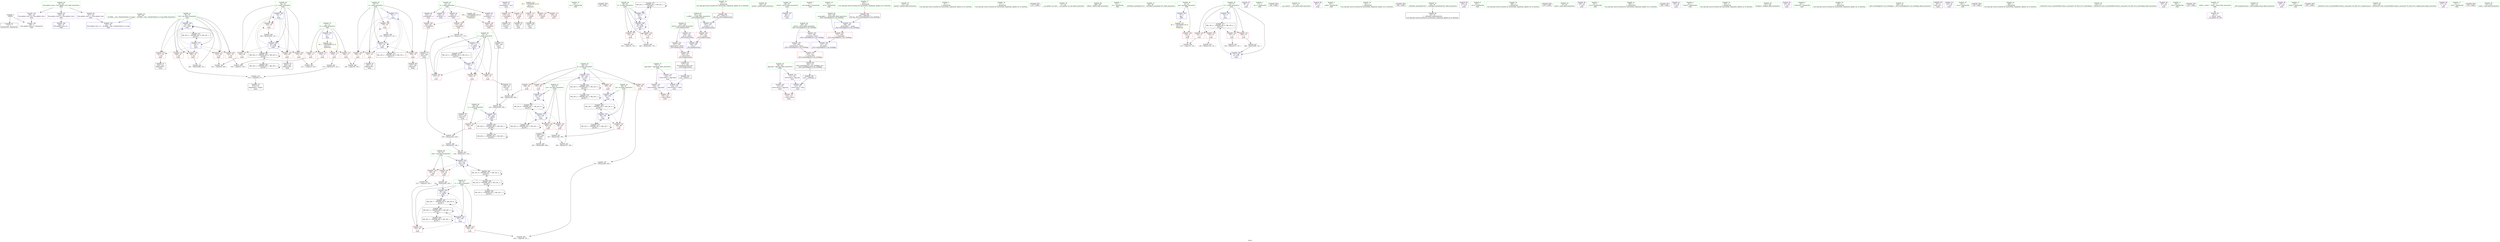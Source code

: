 digraph "SVFG" {
	label="SVFG";

	Node0x555cf75d6de0 [shape=record,color=grey,label="{NodeID: 0\nNullPtr}"];
	Node0x555cf75d6de0 -> Node0x555cf75fe5b0[style=solid];
	Node0x555cf75d6de0 -> Node0x555cf7604a60[style=solid];
	Node0x555cf7601660 [shape=record,color=grey,label="{NodeID: 263\n217 = cmp(215, 216, )\n}"];
	Node0x555cf76055f0 [shape=record,color=blue,label="{NodeID: 180\n88\<--210\nx\<--add34\nmain\n}"];
	Node0x555cf76055f0 -> Node0x555cf76036f0[style=dashed];
	Node0x555cf76055f0 -> Node0x555cf761ce20[style=dashed];
	Node0x555cf75fc780 [shape=record,color=purple,label="{NodeID: 97\n274\<--35\narrayidx63\<--.str.8\nmain\n}"];
	Node0x555cf75fc780 -> Node0x555cf7604250[style=solid];
	Node0x555cf75d7580 [shape=record,color=green,label="{NodeID: 14\n33\<--1\n.str.7\<--dummyObj\nGlob }"];
	Node0x555cf7633c30 [shape=record,color=black,label="{NodeID: 360\n48 = PHI()\n}"];
	Node0x555cf7617020 [shape=record,color=black,label="{NodeID: 277\nMR_22V_2 = PHI(MR_22V_3, MR_22V_1, )\npts\{85 \}\n}"];
	Node0x555cf7617020 -> Node0x555cf7605450[style=dashed];
	Node0x555cf7617020 -> Node0x555cf7617020[style=dashed];
	Node0x555cf76001b0 [shape=record,color=blue,label="{NodeID: 194\n324\<--325\n_M_n\<--\n_ZSt12setprecisioni\n}"];
	Node0x555cf76001b0 -> Node0x555cf7604590[style=dashed];
	Node0x555cf75fd370 [shape=record,color=red,label="{NodeID: 111\n182\<--11\n\<--n\nmain\n}"];
	Node0x555cf75fd370 -> Node0x555cf7601de0[style=solid];
	Node0x555cf75fb520 [shape=record,color=green,label="{NodeID: 28\n13\<--14\na\<--a_field_insensitive\nGlob }"];
	Node0x555cf75fb520 -> Node0x555cf75ff580[style=solid];
	Node0x555cf75fb520 -> Node0x555cf75ff650[style=solid];
	Node0x555cf75fb520 -> Node0x555cf75ff720[style=solid];
	Node0x555cf75fb520 -> Node0x555cf75ff7f0[style=solid];
	Node0x555cf7602850 [shape=record,color=red,label="{NodeID: 125\n158\<--76\n\<--i\nmain\n}"];
	Node0x555cf7602850 -> Node0x555cf7601ae0[style=solid];
	Node0x555cf75fc1d0 [shape=record,color=green,label="{NodeID: 42\n80\<--81\nmi\<--mi_field_insensitive\nmain\n}"];
	Node0x555cf75fc1d0 -> Node0x555cf7602fa0[style=solid];
	Node0x555cf75fc1d0 -> Node0x555cf76052b0[style=solid];
	Node0x555cf75fc1d0 -> Node0x555cf7605ad0[style=solid];
	Node0x555cf76033b0 [shape=record,color=red,label="{NodeID: 139\n206\<--86\n\<--q\nmain\n}"];
	Node0x555cf76033b0 -> Node0x555cf760a3e0[style=solid];
	Node0x555cf75fde70 [shape=record,color=green,label="{NodeID: 56\n144\<--145\nprintf\<--printf_field_insensitive\n}"];
	Node0x555cf7603f10 [shape=record,color=red,label="{NodeID: 153\n125\<--124\n\<--coerce.dive8\nmain\n}"];
	Node0x555cf75feaf0 [shape=record,color=black,label="{NodeID: 70\n168\<--167\nidxprom19\<--\nmain\n}"];
	Node0x555cf760a560 [shape=record,color=grey,label="{NodeID: 250\n234 = Binary(231, 233, )\n}"];
	Node0x555cf760a560 -> Node0x555cf7605860[style=solid];
	Node0x555cf7604b60 [shape=record,color=blue,label="{NodeID: 167\n66\<--9\nretval\<--\nmain\n}"];
	Node0x555cf75ff650 [shape=record,color=purple,label="{NodeID: 84\n169\<--13\narrayidx20\<--a\nmain\n}"];
	Node0x555cf75ff650 -> Node0x555cf7603fe0[style=solid];
	Node0x555cf75f5ed0 [shape=record,color=green,label="{NodeID: 1\n7\<--1\n__dso_handle\<--dummyObj\nGlob }"];
	Node0x555cf76017e0 [shape=record,color=grey,label="{NodeID: 264\n237 = cmp(236, 186, )\n}"];
	Node0x555cf76056c0 [shape=record,color=blue,label="{NodeID: 181\n90\<--186\ny\<--\nmain\n}"];
	Node0x555cf76056c0 -> Node0x555cf76037c0[style=dashed];
	Node0x555cf76056c0 -> Node0x555cf7603890[style=dashed];
	Node0x555cf76056c0 -> Node0x555cf7605930[style=dashed];
	Node0x555cf76056c0 -> Node0x555cf761d320[style=dashed];
	Node0x555cf76056c0 -> Node0x555cf761e220[style=dashed];
	Node0x555cf75fc850 [shape=record,color=purple,label="{NodeID: 98\n346\<--36\nllvm.global_ctors_0\<--llvm.global_ctors\nGlob }"];
	Node0x555cf75fc850 -> Node0x555cf7604860[style=solid];
	Node0x555cf75fa930 [shape=record,color=green,label="{NodeID: 15\n35\<--1\n.str.8\<--dummyObj\nGlob }"];
	Node0x555cf7633d30 [shape=record,color=black,label="{NodeID: 361\n107 = PHI(304, )\n}"];
	Node0x555cf7633d30 -> Node0x555cf7604c30[style=solid];
	Node0x555cf7617520 [shape=record,color=black,label="{NodeID: 278\nMR_24V_2 = PHI(MR_24V_3, MR_24V_1, )\npts\{87 \}\n}"];
	Node0x555cf7617520 -> Node0x555cf7617520[style=dashed];
	Node0x555cf7617520 -> Node0x555cf761c920[style=dashed];
	Node0x555cf75fd440 [shape=record,color=red,label="{NodeID: 112\n216\<--11\n\<--n\nmain\n}"];
	Node0x555cf75fd440 -> Node0x555cf7601660[style=solid];
	Node0x555cf75fb620 [shape=record,color=green,label="{NodeID: 29\n36\<--40\nllvm.global_ctors\<--llvm.global_ctors_field_insensitive\nGlob }"];
	Node0x555cf75fb620 -> Node0x555cf75fc850[style=solid];
	Node0x555cf75fb620 -> Node0x555cf75fc950[style=solid];
	Node0x555cf75fb620 -> Node0x555cf75fca50[style=solid];
	Node0x555cf7602920 [shape=record,color=red,label="{NodeID: 126\n162\<--76\n\<--i\nmain\n}"];
	Node0x555cf7602920 -> Node0x555cf75fea20[style=solid];
	Node0x555cf75fc2a0 [shape=record,color=green,label="{NodeID: 43\n82\<--83\nma\<--ma_field_insensitive\nmain\n}"];
	Node0x555cf75fc2a0 -> Node0x555cf7603070[style=solid];
	Node0x555cf75fc2a0 -> Node0x555cf7603140[style=solid];
	Node0x555cf75fc2a0 -> Node0x555cf7605380[style=solid];
	Node0x555cf75fc2a0 -> Node0x555cf7605ba0[style=solid];
	Node0x555cf7603480 [shape=record,color=red,label="{NodeID: 140\n250\<--86\n\<--q\nmain\n}"];
	Node0x555cf7603480 -> Node0x555cf760afe0[style=solid];
	Node0x555cf75fdf70 [shape=record,color=green,label="{NodeID: 57\n151\<--152\nfprintf\<--fprintf_field_insensitive\n}"];
	Node0x555cf7603fe0 [shape=record,color=red,label="{NodeID: 154\n170\<--169\n\<--arrayidx20\nmain\n}"];
	Node0x555cf7603fe0 -> Node0x555cf760ace0[style=solid];
	Node0x555cf75febc0 [shape=record,color=black,label="{NodeID: 71\n202\<--201\nidxprom30\<--\nmain\n}"];
	Node0x555cf760a6e0 [shape=record,color=grey,label="{NodeID: 251\n197 = Binary(195, 196, )\n}"];
	Node0x555cf760a6e0 -> Node0x555cf760a860[style=solid];
	Node0x555cf7604c30 [shape=record,color=blue,label="{NodeID: 168\n111\<--107\ncoerce.dive\<--call2\nmain\n}"];
	Node0x555cf7604c30 -> Node0x555cf7603e40[style=dashed];
	Node0x555cf75ff720 [shape=record,color=purple,label="{NodeID: 85\n203\<--13\narrayidx31\<--a\nmain\n}"];
	Node0x555cf75ff720 -> Node0x555cf76040b0[style=solid];
	Node0x555cf75d7820 [shape=record,color=green,label="{NodeID: 2\n9\<--1\n\<--dummyObj\nCan only get source location for instruction, argument, global var or function.}"];
	Node0x555cf7601960 [shape=record,color=grey,label="{NodeID: 265\n252 = cmp(249, 251, )\n}"];
	Node0x555cf7605790 [shape=record,color=blue,label="{NodeID: 182\n92\<--9\nj\<--\nmain\n}"];
	Node0x555cf7605790 -> Node0x555cf7603960[style=dashed];
	Node0x555cf7605790 -> Node0x555cf7603a30[style=dashed];
	Node0x555cf7605790 -> Node0x555cf7603b00[style=dashed];
	Node0x555cf7605790 -> Node0x555cf7603bd0[style=dashed];
	Node0x555cf7605790 -> Node0x555cf7605a00[style=dashed];
	Node0x555cf7605790 -> Node0x555cf761d820[style=dashed];
	Node0x555cf75fc950 [shape=record,color=purple,label="{NodeID: 99\n347\<--36\nllvm.global_ctors_1\<--llvm.global_ctors\nGlob }"];
	Node0x555cf75fc950 -> Node0x555cf7604960[style=solid];
	Node0x555cf75fa9c0 [shape=record,color=green,label="{NodeID: 16\n37\<--1\n\<--dummyObj\nCan only get source location for instruction, argument, global var or function.}"];
	Node0x555cf7633f20 [shape=record,color=black,label="{NodeID: 362\n115 = PHI()\n}"];
	Node0x555cf7617a20 [shape=record,color=black,label="{NodeID: 279\nMR_26V_2 = PHI(MR_26V_3, MR_26V_1, )\npts\{89 \}\n}"];
	Node0x555cf7617a20 -> Node0x555cf7617a20[style=dashed];
	Node0x555cf7617a20 -> Node0x555cf761ce20[style=dashed];
	Node0x555cf75fd510 [shape=record,color=red,label="{NodeID: 113\n270\<--11\n\<--n\nmain\n}"];
	Node0x555cf75fd510 -> Node0x555cf7601360[style=solid];
	Node0x555cf75fb720 [shape=record,color=green,label="{NodeID: 30\n41\<--42\n__cxx_global_var_init\<--__cxx_global_var_init_field_insensitive\n}"];
	Node0x555cf76029f0 [shape=record,color=red,label="{NodeID: 127\n167\<--76\n\<--i\nmain\n}"];
	Node0x555cf76029f0 -> Node0x555cf75feaf0[style=solid];
	Node0x555cf75fc370 [shape=record,color=green,label="{NodeID: 44\n84\<--85\ntt\<--tt_field_insensitive\nmain\n}"];
	Node0x555cf75fc370 -> Node0x555cf7603210[style=solid];
	Node0x555cf75fc370 -> Node0x555cf76032e0[style=solid];
	Node0x555cf75fc370 -> Node0x555cf7605450[style=solid];
	Node0x555cf75fc370 -> Node0x555cf7605c70[style=solid];
	Node0x555cf7603550 [shape=record,color=red,label="{NodeID: 141\n254\<--86\n\<--q\nmain\n}"];
	Node0x555cf7603550 -> Node0x555cf7605ad0[style=solid];
	Node0x555cf75fe070 [shape=record,color=green,label="{NodeID: 58\n286\<--287\nfflush\<--fflush_field_insensitive\n}"];
	Node0x555cf76040b0 [shape=record,color=red,label="{NodeID: 155\n204\<--203\n\<--arrayidx31\nmain\n}"];
	Node0x555cf76040b0 -> Node0x555cf75fec90[style=solid];
	Node0x555cf75fec90 [shape=record,color=black,label="{NodeID: 72\n205\<--204\nconv\<--\nmain\n}"];
	Node0x555cf75fec90 -> Node0x555cf760a260[style=solid];
	Node0x555cf760a860 [shape=record,color=grey,label="{NodeID: 252\n198 = Binary(197, 199, )\n}"];
	Node0x555cf760a860 -> Node0x555cf7605520[style=solid];
	Node0x555cf7604d00 [shape=record,color=blue,label="{NodeID: 169\n122\<--118\ncoerce.dive7\<--call6\nmain\n}"];
	Node0x555cf7604d00 -> Node0x555cf7603f10[style=dashed];
	Node0x555cf75ff7f0 [shape=record,color=purple,label="{NodeID: 86\n227\<--13\narrayidx40\<--a\nmain\n}"];
	Node0x555cf75ff7f0 -> Node0x555cf7604180[style=solid];
	Node0x555cf75d78b0 [shape=record,color=green,label="{NodeID: 3\n15\<--1\n.str\<--dummyObj\nGlob }"];
	Node0x555cf7601ae0 [shape=record,color=grey,label="{NodeID: 266\n160 = cmp(158, 159, )\n}"];
	Node0x555cf7605860 [shape=record,color=blue,label="{NodeID: 183\n94\<--234\ntmp\<--div\nmain\n}"];
	Node0x555cf7605860 -> Node0x555cf7603ca0[style=dashed];
	Node0x555cf7605860 -> Node0x555cf7603d70[style=dashed];
	Node0x555cf7605860 -> Node0x555cf761e720[style=dashed];
	Node0x555cf75fca50 [shape=record,color=purple,label="{NodeID: 100\n348\<--36\nllvm.global_ctors_2\<--llvm.global_ctors\nGlob }"];
	Node0x555cf75fca50 -> Node0x555cf7604a60[style=solid];
	Node0x555cf75faa50 [shape=record,color=green,label="{NodeID: 17\n108\<--1\n\<--dummyObj\nCan only get source location for instruction, argument, global var or function.|{<s0>5}}"];
	Node0x555cf75faa50:s0 -> Node0x555cf7634460[style=solid,color=red];
	Node0x555cf7633ff0 [shape=record,color=black,label="{NodeID: 363\n118 = PHI(317, )\n}"];
	Node0x555cf7633ff0 -> Node0x555cf7604d00[style=solid];
	Node0x555cf7617f20 [shape=record,color=black,label="{NodeID: 280\nMR_28V_2 = PHI(MR_28V_3, MR_28V_1, )\npts\{91 \}\n}"];
	Node0x555cf7617f20 -> Node0x555cf7617f20[style=dashed];
	Node0x555cf7617f20 -> Node0x555cf761d320[style=dashed];
	Node0x555cf75fd5e0 [shape=record,color=red,label="{NodeID: 114\n97\<--19\n\<--stdin\nmain\n}"];
	Node0x555cf75fd5e0 -> Node0x555cf75fe880[style=solid];
	Node0x555cf75fb820 [shape=record,color=green,label="{NodeID: 31\n45\<--46\n_ZNSt8ios_base4InitC1Ev\<--_ZNSt8ios_base4InitC1Ev_field_insensitive\n}"];
	Node0x555cf761c920 [shape=record,color=black,label="{NodeID: 294\nMR_24V_4 = PHI(MR_24V_5, MR_24V_3, )\npts\{87 \}\n}"];
	Node0x555cf761c920 -> Node0x555cf7605520[style=dashed];
	Node0x555cf761c920 -> Node0x555cf7617520[style=dashed];
	Node0x555cf761c920 -> Node0x555cf761c920[style=dashed];
	Node0x555cf7602ac0 [shape=record,color=red,label="{NodeID: 128\n175\<--76\n\<--i\nmain\n}"];
	Node0x555cf7602ac0 -> Node0x555cf7601060[style=solid];
	Node0x555cf75fc440 [shape=record,color=green,label="{NodeID: 45\n86\<--87\nq\<--q_field_insensitive\nmain\n}"];
	Node0x555cf75fc440 -> Node0x555cf76033b0[style=solid];
	Node0x555cf75fc440 -> Node0x555cf7603480[style=solid];
	Node0x555cf75fc440 -> Node0x555cf7603550[style=solid];
	Node0x555cf75fc440 -> Node0x555cf7603620[style=solid];
	Node0x555cf75fc440 -> Node0x555cf7605520[style=solid];
	Node0x555cf7603620 [shape=record,color=red,label="{NodeID: 142\n257\<--86\n\<--q\nmain\n}"];
	Node0x555cf7603620 -> Node0x555cf7605ba0[style=solid];
	Node0x555cf75fe170 [shape=record,color=green,label="{NodeID: 59\n306\<--307\nretval\<--retval_field_insensitive\n_ZSt11setiosflagsSt13_Ios_Fmtflags\n}"];
	Node0x555cf75fe170 -> Node0x555cf75fce90[style=solid];
	Node0x555cf75fe170 -> Node0x555cf75fcf60[style=solid];
	Node0x555cf7604180 [shape=record,color=red,label="{NodeID: 156\n228\<--227\n\<--arrayidx40\nmain\n}"];
	Node0x555cf7604180 -> Node0x555cf75fef00[style=solid];
	Node0x555cf75fed60 [shape=record,color=black,label="{NodeID: 73\n208\<--207\nconv32\<--\nmain\n}"];
	Node0x555cf75fed60 -> Node0x555cf760a3e0[style=solid];
	Node0x555cf760a9e0 [shape=record,color=grey,label="{NodeID: 253\n148 = Binary(147, 141, )\n}"];
	Node0x555cf7604dd0 [shape=record,color=blue,label="{NodeID: 170\n72\<--9\nii\<--\nmain\n}"];
	Node0x555cf7604dd0 -> Node0x555cf7615220[style=dashed];
	Node0x555cf75ff8c0 [shape=record,color=purple,label="{NodeID: 87\n98\<--15\n\<--.str\nmain\n}"];
	Node0x555cf75db280 [shape=record,color=green,label="{NodeID: 4\n17\<--1\n.str.1\<--dummyObj\nGlob }"];
	Node0x555cf7601c60 [shape=record,color=grey,label="{NodeID: 267\n192 = cmp(191, 193, )\n}"];
	Node0x555cf7605930 [shape=record,color=blue,label="{NodeID: 184\n90\<--241\ny\<--add46\nmain\n}"];
	Node0x555cf7605930 -> Node0x555cf761e220[style=dashed];
	Node0x555cf75fcb50 [shape=record,color=purple,label="{NodeID: 101\n111\<--68\ncoerce.dive\<--agg.tmp\nmain\n}"];
	Node0x555cf75fcb50 -> Node0x555cf7604c30[style=solid];
	Node0x555cf75fab20 [shape=record,color=green,label="{NodeID: 18\n119\<--1\n\<--dummyObj\nCan only get source location for instruction, argument, global var or function.|{<s0>7}}"];
	Node0x555cf75fab20:s0 -> Node0x555cf7634660[style=solid,color=red];
	Node0x555cf7634120 [shape=record,color=black,label="{NodeID: 364\n126 = PHI()\n}"];
	Node0x555cf7618420 [shape=record,color=black,label="{NodeID: 281\nMR_30V_2 = PHI(MR_30V_3, MR_30V_1, )\npts\{93 \}\n}"];
	Node0x555cf7618420 -> Node0x555cf7618420[style=dashed];
	Node0x555cf7618420 -> Node0x555cf761d820[style=dashed];
	Node0x555cf7602030 [shape=record,color=red,label="{NodeID: 115\n103\<--24\n\<--stdout\nmain\n}"];
	Node0x555cf7602030 -> Node0x555cf75fe950[style=solid];
	Node0x555cf75fb920 [shape=record,color=green,label="{NodeID: 32\n51\<--52\n__cxa_atexit\<--__cxa_atexit_field_insensitive\n}"];
	Node0x555cf761ce20 [shape=record,color=black,label="{NodeID: 295\nMR_26V_4 = PHI(MR_26V_5, MR_26V_3, )\npts\{89 \}\n}"];
	Node0x555cf761ce20 -> Node0x555cf76055f0[style=dashed];
	Node0x555cf761ce20 -> Node0x555cf7617a20[style=dashed];
	Node0x555cf761ce20 -> Node0x555cf761ce20[style=dashed];
	Node0x555cf7602b90 [shape=record,color=red,label="{NodeID: 129\n181\<--78\n\<--i22\nmain\n}"];
	Node0x555cf7602b90 -> Node0x555cf7601de0[style=solid];
	Node0x555cf75fc510 [shape=record,color=green,label="{NodeID: 46\n88\<--89\nx\<--x_field_insensitive\nmain\n}"];
	Node0x555cf75fc510 -> Node0x555cf76036f0[style=solid];
	Node0x555cf75fc510 -> Node0x555cf76055f0[style=solid];
	Node0x555cf76036f0 [shape=record,color=red,label="{NodeID: 143\n224\<--88\n\<--x\nmain\n}"];
	Node0x555cf76036f0 -> Node0x555cf7609de0[style=solid];
	Node0x555cf75fe240 [shape=record,color=green,label="{NodeID: 60\n308\<--309\n__mask.addr\<--__mask.addr_field_insensitive\n_ZSt11setiosflagsSt13_Ios_Fmtflags\n}"];
	Node0x555cf75fe240 -> Node0x555cf7604320[style=solid];
	Node0x555cf75fe240 -> Node0x555cf7605ee0[style=solid];
	Node0x555cf7604250 [shape=record,color=red,label="{NodeID: 157\n275\<--274\n\<--arrayidx63\nmain\n}"];
	Node0x555cf7604250 -> Node0x555cf75ff240[style=solid];
	Node0x555cf75fee30 [shape=record,color=black,label="{NodeID: 74\n226\<--225\nidxprom39\<--\nmain\n}"];
	Node0x555cf760ab60 [shape=record,color=grey,label="{NodeID: 254\n140 = Binary(139, 141, )\n}"];
	Node0x555cf7604ea0 [shape=record,color=blue,label="{NodeID: 171\n74\<--9\ns\<--\nmain\n}"];
	Node0x555cf7604ea0 -> Node0x555cf76025e0[style=dashed];
	Node0x555cf7604ea0 -> Node0x555cf76026b0[style=dashed];
	Node0x555cf7604ea0 -> Node0x555cf7602780[style=dashed];
	Node0x555cf7604ea0 -> Node0x555cf7605040[style=dashed];
	Node0x555cf7604ea0 -> Node0x555cf7615720[style=dashed];
	Node0x555cf75ff990 [shape=record,color=purple,label="{NodeID: 88\n99\<--17\n\<--.str.1\nmain\n}"];
	Node0x555cf75db310 [shape=record,color=green,label="{NodeID: 5\n19\<--1\nstdin\<--dummyObj\nGlob }"];
	Node0x555cf7601de0 [shape=record,color=grey,label="{NodeID: 268\n183 = cmp(181, 182, )\n}"];
	Node0x555cf7605a00 [shape=record,color=blue,label="{NodeID: 185\n92\<--246\nj\<--inc49\nmain\n}"];
	Node0x555cf7605a00 -> Node0x555cf7603960[style=dashed];
	Node0x555cf7605a00 -> Node0x555cf7603a30[style=dashed];
	Node0x555cf7605a00 -> Node0x555cf7603b00[style=dashed];
	Node0x555cf7605a00 -> Node0x555cf7603bd0[style=dashed];
	Node0x555cf7605a00 -> Node0x555cf7605a00[style=dashed];
	Node0x555cf7605a00 -> Node0x555cf761d820[style=dashed];
	Node0x555cf75fcc20 [shape=record,color=purple,label="{NodeID: 102\n113\<--68\ncoerce.dive3\<--agg.tmp\nmain\n}"];
	Node0x555cf75fcc20 -> Node0x555cf7603e40[style=solid];
	Node0x555cf75fac20 [shape=record,color=green,label="{NodeID: 19\n141\<--1\n\<--dummyObj\nCan only get source location for instruction, argument, global var or function.}"];
	Node0x555cf76341f0 [shape=record,color=black,label="{NodeID: 365\n166 = PHI()\n}"];
	Node0x555cf7618920 [shape=record,color=black,label="{NodeID: 282\nMR_32V_2 = PHI(MR_32V_3, MR_32V_1, )\npts\{95 \}\n}"];
	Node0x555cf7618920 -> Node0x555cf7618920[style=dashed];
	Node0x555cf7618920 -> Node0x555cf761dd20[style=dashed];
	Node0x555cf7602100 [shape=record,color=red,label="{NodeID: 116\n284\<--24\n\<--stdout\nmain\n}"];
	Node0x555cf75fba20 [shape=record,color=green,label="{NodeID: 33\n50\<--56\n_ZNSt8ios_base4InitD1Ev\<--_ZNSt8ios_base4InitD1Ev_field_insensitive\n}"];
	Node0x555cf75fba20 -> Node0x555cf75fe780[style=solid];
	Node0x555cf761d320 [shape=record,color=black,label="{NodeID: 296\nMR_28V_4 = PHI(MR_28V_6, MR_28V_3, )\npts\{91 \}\n}"];
	Node0x555cf761d320 -> Node0x555cf76056c0[style=dashed];
	Node0x555cf761d320 -> Node0x555cf7617f20[style=dashed];
	Node0x555cf761d320 -> Node0x555cf761d320[style=dashed];
	Node0x555cf7602c60 [shape=record,color=red,label="{NodeID: 130\n201\<--78\n\<--i22\nmain\n}"];
	Node0x555cf7602c60 -> Node0x555cf75febc0[style=solid];
	Node0x555cf75fc5e0 [shape=record,color=green,label="{NodeID: 47\n90\<--91\ny\<--y_field_insensitive\nmain\n}"];
	Node0x555cf75fc5e0 -> Node0x555cf76037c0[style=solid];
	Node0x555cf75fc5e0 -> Node0x555cf7603890[style=solid];
	Node0x555cf75fc5e0 -> Node0x555cf76056c0[style=solid];
	Node0x555cf75fc5e0 -> Node0x555cf7605930[style=solid];
	Node0x555cf76037c0 [shape=record,color=red,label="{NodeID: 144\n240\<--90\n\<--y\nmain\n}"];
	Node0x555cf76037c0 -> Node0x555cf7609c60[style=solid];
	Node0x555cf75fe310 [shape=record,color=green,label="{NodeID: 61\n319\<--320\nretval\<--retval_field_insensitive\n_ZSt12setprecisioni\n}"];
	Node0x555cf75fe310 -> Node0x555cf75fd030[style=solid];
	Node0x555cf75fe310 -> Node0x555cf75fd100[style=solid];
	Node0x555cf7604320 [shape=record,color=red,label="{NodeID: 158\n312\<--308\n\<--__mask.addr\n_ZSt11setiosflagsSt13_Ios_Fmtflags\n}"];
	Node0x555cf7604320 -> Node0x555cf7600010[style=solid];
	Node0x555cf75fef00 [shape=record,color=black,label="{NodeID: 75\n229\<--228\nconv41\<--\nmain\n}"];
	Node0x555cf75fef00 -> Node0x555cf7609de0[style=solid];
	Node0x555cf760ace0 [shape=record,color=grey,label="{NodeID: 255\n172 = Binary(171, 170, )\n}"];
	Node0x555cf760ace0 -> Node0x555cf7605040[style=solid];
	Node0x555cf7604f70 [shape=record,color=blue,label="{NodeID: 172\n76\<--9\ni\<--\nmain\n}"];
	Node0x555cf7604f70 -> Node0x555cf7602850[style=dashed];
	Node0x555cf7604f70 -> Node0x555cf7602920[style=dashed];
	Node0x555cf7604f70 -> Node0x555cf76029f0[style=dashed];
	Node0x555cf7604f70 -> Node0x555cf7602ac0[style=dashed];
	Node0x555cf7604f70 -> Node0x555cf7605110[style=dashed];
	Node0x555cf7604f70 -> Node0x555cf7615c20[style=dashed];
	Node0x555cf75ffa60 [shape=record,color=purple,label="{NodeID: 89\n104\<--20\n\<--.str.2\nmain\n}"];
	Node0x555cf75dbc00 [shape=record,color=green,label="{NodeID: 6\n20\<--1\n.str.2\<--dummyObj\nGlob }"];
	Node0x555cf7601f60 [shape=record,color=grey,label="{NodeID: 269\n137 = cmp(135, 136, )\n}"];
	Node0x555cf7605ad0 [shape=record,color=blue,label="{NodeID: 186\n80\<--254\nmi\<--\nmain\n}"];
	Node0x555cf7605ad0 -> Node0x555cf7619d20[style=dashed];
	Node0x555cf75fccf0 [shape=record,color=purple,label="{NodeID: 103\n122\<--70\ncoerce.dive7\<--agg.tmp5\nmain\n}"];
	Node0x555cf75fccf0 -> Node0x555cf7604d00[style=solid];
	Node0x555cf75fad20 [shape=record,color=green,label="{NodeID: 20\n186\<--1\n\<--dummyObj\nCan only get source location for instruction, argument, global var or function.}"];
	Node0x555cf76342c0 [shape=record,color=black,label="{NodeID: 366\n278 = PHI()\n}"];
	Node0x555cf76021d0 [shape=record,color=red,label="{NodeID: 117\n146\<--30\n\<--stderr\nmain\n}"];
	Node0x555cf75fbb20 [shape=record,color=green,label="{NodeID: 34\n63\<--64\nmain\<--main_field_insensitive\n}"];
	Node0x555cf761d820 [shape=record,color=black,label="{NodeID: 297\nMR_30V_4 = PHI(MR_30V_6, MR_30V_3, )\npts\{93 \}\n}"];
	Node0x555cf761d820 -> Node0x555cf7605790[style=dashed];
	Node0x555cf761d820 -> Node0x555cf7618420[style=dashed];
	Node0x555cf761d820 -> Node0x555cf761d820[style=dashed];
	Node0x555cf7602d30 [shape=record,color=red,label="{NodeID: 131\n219\<--78\n\<--i22\nmain\n}"];
	Node0x555cf7602d30 -> Node0x555cf76014e0[style=solid];
	Node0x555cf75fd6d0 [shape=record,color=green,label="{NodeID: 48\n92\<--93\nj\<--j_field_insensitive\nmain\n}"];
	Node0x555cf75fd6d0 -> Node0x555cf7603960[style=solid];
	Node0x555cf75fd6d0 -> Node0x555cf7603a30[style=solid];
	Node0x555cf75fd6d0 -> Node0x555cf7603b00[style=solid];
	Node0x555cf75fd6d0 -> Node0x555cf7603bd0[style=solid];
	Node0x555cf75fd6d0 -> Node0x555cf7605790[style=solid];
	Node0x555cf75fd6d0 -> Node0x555cf7605a00[style=solid];
	Node0x555cf7603890 [shape=record,color=red,label="{NodeID: 145\n249\<--90\n\<--y\nmain\n}"];
	Node0x555cf7603890 -> Node0x555cf7601960[style=solid];
	Node0x555cf75fe3e0 [shape=record,color=green,label="{NodeID: 62\n321\<--322\n__n.addr\<--__n.addr_field_insensitive\n_ZSt12setprecisioni\n}"];
	Node0x555cf75fe3e0 -> Node0x555cf76044c0[style=solid];
	Node0x555cf75fe3e0 -> Node0x555cf76000e0[style=solid];
	Node0x555cf76043f0 [shape=record,color=red,label="{NodeID: 159\n315\<--314\n\<--coerce.dive\n_ZSt11setiosflagsSt13_Ios_Fmtflags\n}"];
	Node0x555cf76043f0 -> Node0x555cf75ff310[style=solid];
	Node0x555cf75fefd0 [shape=record,color=black,label="{NodeID: 76\n233\<--232\nconv43\<--\nmain\n}"];
	Node0x555cf75fefd0 -> Node0x555cf760a560[style=solid];
	Node0x555cf760ae60 [shape=record,color=grey,label="{NodeID: 256\n246 = Binary(245, 141, )\n}"];
	Node0x555cf760ae60 -> Node0x555cf7605a00[style=solid];
	Node0x555cf7605040 [shape=record,color=blue,label="{NodeID: 173\n74\<--172\ns\<--add21\nmain\n}"];
	Node0x555cf7605040 -> Node0x555cf76025e0[style=dashed];
	Node0x555cf7605040 -> Node0x555cf76026b0[style=dashed];
	Node0x555cf7605040 -> Node0x555cf7602780[style=dashed];
	Node0x555cf7605040 -> Node0x555cf7605040[style=dashed];
	Node0x555cf7605040 -> Node0x555cf7615720[style=dashed];
	Node0x555cf75ffb30 [shape=record,color=purple,label="{NodeID: 90\n105\<--22\n\<--.str.3\nmain\n}"];
	Node0x555cf75dbc90 [shape=record,color=green,label="{NodeID: 7\n22\<--1\n.str.3\<--dummyObj\nGlob }"];
	Node0x555cf760d370 [shape=record,color=grey,label="{NodeID: 270\n272 = cmp(269, 271, )\n}"];
	Node0x555cf760d370 -> Node0x555cf75ff170[style=solid];
	Node0x555cf7605ba0 [shape=record,color=blue,label="{NodeID: 187\n82\<--257\nma\<--\nmain\n}"];
	Node0x555cf7605ba0 -> Node0x555cf761a220[style=dashed];
	Node0x555cf75fcdc0 [shape=record,color=purple,label="{NodeID: 104\n124\<--70\ncoerce.dive8\<--agg.tmp5\nmain\n}"];
	Node0x555cf75fcdc0 -> Node0x555cf7603f10[style=solid];
	Node0x555cf75fae20 [shape=record,color=green,label="{NodeID: 21\n188\<--1\n\<--dummyObj\nCan only get source location for instruction, argument, global var or function.}"];
	Node0x555cf7634390 [shape=record,color=black,label="{NodeID: 367\n285 = PHI()\n}"];
	Node0x555cf76022a0 [shape=record,color=red,label="{NodeID: 118\n135\<--72\n\<--ii\nmain\n}"];
	Node0x555cf76022a0 -> Node0x555cf7601f60[style=solid];
	Node0x555cf75fbc20 [shape=record,color=green,label="{NodeID: 35\n66\<--67\nretval\<--retval_field_insensitive\nmain\n}"];
	Node0x555cf75fbc20 -> Node0x555cf7604b60[style=solid];
	Node0x555cf761dd20 [shape=record,color=black,label="{NodeID: 298\nMR_32V_4 = PHI(MR_32V_5, MR_32V_3, )\npts\{95 \}\n}"];
	Node0x555cf761dd20 -> Node0x555cf7605860[style=dashed];
	Node0x555cf761dd20 -> Node0x555cf7618920[style=dashed];
	Node0x555cf761dd20 -> Node0x555cf761dd20[style=dashed];
	Node0x555cf761dd20 -> Node0x555cf761e720[style=dashed];
	Node0x555cf7602e00 [shape=record,color=red,label="{NodeID: 132\n269\<--78\n\<--i22\nmain\n}"];
	Node0x555cf7602e00 -> Node0x555cf760d370[style=solid];
	Node0x555cf75fd7a0 [shape=record,color=green,label="{NodeID: 49\n94\<--95\ntmp\<--tmp_field_insensitive\nmain\n}"];
	Node0x555cf75fd7a0 -> Node0x555cf7603ca0[style=solid];
	Node0x555cf75fd7a0 -> Node0x555cf7603d70[style=solid];
	Node0x555cf75fd7a0 -> Node0x555cf7605860[style=solid];
	Node0x555cf7603960 [shape=record,color=red,label="{NodeID: 146\n215\<--92\n\<--j\nmain\n}"];
	Node0x555cf7603960 -> Node0x555cf7601660[style=solid];
	Node0x555cf75fe4b0 [shape=record,color=green,label="{NodeID: 63\n38\<--342\n_GLOBAL__sub_I_ZhukovDmitry_0_0.cpp\<--_GLOBAL__sub_I_ZhukovDmitry_0_0.cpp_field_insensitive\n}"];
	Node0x555cf75fe4b0 -> Node0x555cf7604960[style=solid];
	Node0x555cf7609ae0 [shape=record,color=grey,label="{NodeID: 243\n281 = Binary(280, 141, )\n}"];
	Node0x555cf7609ae0 -> Node0x555cf7605d40[style=solid];
	Node0x555cf76044c0 [shape=record,color=red,label="{NodeID: 160\n325\<--321\n\<--__n.addr\n_ZSt12setprecisioni\n}"];
	Node0x555cf76044c0 -> Node0x555cf76001b0[style=solid];
	Node0x555cf75ff0a0 [shape=record,color=black,label="{NodeID: 77\n266\<--265\nconv58\<--\nmain\n}"];
	Node0x555cf75ff0a0 -> Node0x555cf76011e0[style=solid];
	Node0x555cf760afe0 [shape=record,color=grey,label="{NodeID: 257\n251 = Binary(188, 250, )\n}"];
	Node0x555cf760afe0 -> Node0x555cf7601960[style=solid];
	Node0x555cf7605110 [shape=record,color=blue,label="{NodeID: 174\n76\<--176\ni\<--inc\nmain\n}"];
	Node0x555cf7605110 -> Node0x555cf7602850[style=dashed];
	Node0x555cf7605110 -> Node0x555cf7602920[style=dashed];
	Node0x555cf7605110 -> Node0x555cf76029f0[style=dashed];
	Node0x555cf7605110 -> Node0x555cf7602ac0[style=dashed];
	Node0x555cf7605110 -> Node0x555cf7605110[style=dashed];
	Node0x555cf7605110 -> Node0x555cf7615c20[style=dashed];
	Node0x555cf75ffc00 [shape=record,color=purple,label="{NodeID: 91\n129\<--26\n\<--.str.4\nmain\n}"];
	Node0x555cf75dbd20 [shape=record,color=green,label="{NodeID: 8\n24\<--1\nstdout\<--dummyObj\nGlob }"];
	Node0x555cf7615220 [shape=record,color=black,label="{NodeID: 271\nMR_10V_3 = PHI(MR_10V_4, MR_10V_2, )\npts\{73 \}\n}"];
	Node0x555cf7615220 -> Node0x555cf76022a0[style=dashed];
	Node0x555cf7615220 -> Node0x555cf7602370[style=dashed];
	Node0x555cf7615220 -> Node0x555cf7602440[style=dashed];
	Node0x555cf7615220 -> Node0x555cf7602510[style=dashed];
	Node0x555cf7615220 -> Node0x555cf7605e10[style=dashed];
	Node0x555cf7605c70 [shape=record,color=blue,label="{NodeID: 188\n84\<--262\ntt\<--inc56\nmain\n}"];
	Node0x555cf7605c70 -> Node0x555cf7603210[style=dashed];
	Node0x555cf7605c70 -> Node0x555cf76032e0[style=dashed];
	Node0x555cf7605c70 -> Node0x555cf7605450[style=dashed];
	Node0x555cf7605c70 -> Node0x555cf7605c70[style=dashed];
	Node0x555cf7605c70 -> Node0x555cf7617020[style=dashed];
	Node0x555cf75fce90 [shape=record,color=purple,label="{NodeID: 105\n311\<--306\n_M_mask\<--retval\n_ZSt11setiosflagsSt13_Ios_Fmtflags\n}"];
	Node0x555cf75fce90 -> Node0x555cf7600010[style=solid];
	Node0x555cf75faf20 [shape=record,color=green,label="{NodeID: 22\n193\<--1\n\<--dummyObj\nCan only get source location for instruction, argument, global var or function.}"];
	Node0x555cf7634460 [shape=record,color=black,label="{NodeID: 368\n305 = PHI(108, )\n0th arg _ZSt11setiosflagsSt13_Ios_Fmtflags }"];
	Node0x555cf7634460 -> Node0x555cf7605ee0[style=solid];
	Node0x555cf7602370 [shape=record,color=red,label="{NodeID: 119\n139\<--72\n\<--ii\nmain\n}"];
	Node0x555cf7602370 -> Node0x555cf760ab60[style=solid];
	Node0x555cf75fbcf0 [shape=record,color=green,label="{NodeID: 36\n68\<--69\nagg.tmp\<--agg.tmp_field_insensitive\nmain\n}"];
	Node0x555cf75fbcf0 -> Node0x555cf75fcb50[style=solid];
	Node0x555cf75fbcf0 -> Node0x555cf75fcc20[style=solid];
	Node0x555cf761e220 [shape=record,color=black,label="{NodeID: 299\nMR_28V_7 = PHI(MR_28V_9, MR_28V_6, )\npts\{91 \}\n}"];
	Node0x555cf761e220 -> Node0x555cf76037c0[style=dashed];
	Node0x555cf761e220 -> Node0x555cf7603890[style=dashed];
	Node0x555cf761e220 -> Node0x555cf7605930[style=dashed];
	Node0x555cf761e220 -> Node0x555cf761d320[style=dashed];
	Node0x555cf761e220 -> Node0x555cf761e220[style=dashed];
	Node0x555cf7602ed0 [shape=record,color=red,label="{NodeID: 133\n280\<--78\n\<--i22\nmain\n}"];
	Node0x555cf7602ed0 -> Node0x555cf7609ae0[style=solid];
	Node0x555cf75fd870 [shape=record,color=green,label="{NodeID: 50\n101\<--102\nfreopen\<--freopen_field_insensitive\n}"];
	Node0x555cf7603a30 [shape=record,color=red,label="{NodeID: 147\n220\<--92\n\<--j\nmain\n}"];
	Node0x555cf7603a30 -> Node0x555cf76014e0[style=solid];
	Node0x555cf75fe5b0 [shape=record,color=black,label="{NodeID: 64\n2\<--3\ndummyVal\<--dummyVal\n}"];
	Node0x555cf7609c60 [shape=record,color=grey,label="{NodeID: 244\n241 = Binary(240, 239, )\n}"];
	Node0x555cf7609c60 -> Node0x555cf7605930[style=solid];
	Node0x555cf7604590 [shape=record,color=red,label="{NodeID: 161\n328\<--327\n\<--coerce.dive\n_ZSt12setprecisioni\n}"];
	Node0x555cf7604590 -> Node0x555cf75ff3e0[style=solid];
	Node0x555cf75ff170 [shape=record,color=black,label="{NodeID: 78\n273\<--272\nidxprom62\<--cmp61\nmain\n}"];
	Node0x555cf760b160 [shape=record,color=grey,label="{NodeID: 258\n262 = Binary(261, 141, )\n}"];
	Node0x555cf760b160 -> Node0x555cf7605c70[style=solid];
	Node0x555cf76051e0 [shape=record,color=blue,label="{NodeID: 175\n78\<--9\ni22\<--\nmain\n}"];
	Node0x555cf76051e0 -> Node0x555cf7602b90[style=dashed];
	Node0x555cf76051e0 -> Node0x555cf7602c60[style=dashed];
	Node0x555cf76051e0 -> Node0x555cf7602d30[style=dashed];
	Node0x555cf76051e0 -> Node0x555cf7602e00[style=dashed];
	Node0x555cf76051e0 -> Node0x555cf7602ed0[style=dashed];
	Node0x555cf76051e0 -> Node0x555cf7605d40[style=dashed];
	Node0x555cf76051e0 -> Node0x555cf7616120[style=dashed];
	Node0x555cf75ffcd0 [shape=record,color=purple,label="{NodeID: 92\n153\<--26\n\<--.str.4\nmain\n}"];
	Node0x555cf75d6f80 [shape=record,color=green,label="{NodeID: 9\n25\<--1\n_ZSt4cout\<--dummyObj\nGlob }"];
	Node0x555cf7615720 [shape=record,color=black,label="{NodeID: 272\nMR_12V_2 = PHI(MR_12V_4, MR_12V_1, )\npts\{75 \}\n}"];
	Node0x555cf7615720 -> Node0x555cf7604ea0[style=dashed];
	Node0x555cf7605d40 [shape=record,color=blue,label="{NodeID: 189\n78\<--281\ni22\<--inc67\nmain\n}"];
	Node0x555cf7605d40 -> Node0x555cf7602b90[style=dashed];
	Node0x555cf7605d40 -> Node0x555cf7602c60[style=dashed];
	Node0x555cf7605d40 -> Node0x555cf7602d30[style=dashed];
	Node0x555cf7605d40 -> Node0x555cf7602e00[style=dashed];
	Node0x555cf7605d40 -> Node0x555cf7602ed0[style=dashed];
	Node0x555cf7605d40 -> Node0x555cf7605d40[style=dashed];
	Node0x555cf7605d40 -> Node0x555cf7616120[style=dashed];
	Node0x555cf75fcf60 [shape=record,color=purple,label="{NodeID: 106\n314\<--306\ncoerce.dive\<--retval\n_ZSt11setiosflagsSt13_Ios_Fmtflags\n}"];
	Node0x555cf75fcf60 -> Node0x555cf76043f0[style=solid];
	Node0x555cf75fb020 [shape=record,color=green,label="{NodeID: 23\n199\<--1\n\<--dummyObj\nCan only get source location for instruction, argument, global var or function.}"];
	Node0x555cf7634660 [shape=record,color=black,label="{NodeID: 369\n318 = PHI(119, )\n0th arg _ZSt12setprecisioni }"];
	Node0x555cf7634660 -> Node0x555cf76000e0[style=solid];
	Node0x555cf7619d20 [shape=record,color=black,label="{NodeID: 286\nMR_18V_7 = PHI(MR_18V_5, MR_18V_6, )\npts\{81 \}\n}"];
	Node0x555cf7619d20 -> Node0x555cf7602fa0[style=dashed];
	Node0x555cf7619d20 -> Node0x555cf76052b0[style=dashed];
	Node0x555cf7619d20 -> Node0x555cf7605ad0[style=dashed];
	Node0x555cf7619d20 -> Node0x555cf7616620[style=dashed];
	Node0x555cf7619d20 -> Node0x555cf7619d20[style=dashed];
	Node0x555cf7602440 [shape=record,color=red,label="{NodeID: 120\n147\<--72\n\<--ii\nmain\n}"];
	Node0x555cf7602440 -> Node0x555cf760a9e0[style=solid];
	Node0x555cf75fbdc0 [shape=record,color=green,label="{NodeID: 37\n70\<--71\nagg.tmp5\<--agg.tmp5_field_insensitive\nmain\n}"];
	Node0x555cf75fbdc0 -> Node0x555cf75fccf0[style=solid];
	Node0x555cf75fbdc0 -> Node0x555cf75fcdc0[style=solid];
	Node0x555cf761e720 [shape=record,color=black,label="{NodeID: 300\nMR_32V_6 = PHI(MR_32V_7, MR_32V_5, )\npts\{95 \}\n}"];
	Node0x555cf761e720 -> Node0x555cf7605860[style=dashed];
	Node0x555cf761e720 -> Node0x555cf761dd20[style=dashed];
	Node0x555cf761e720 -> Node0x555cf761e720[style=dashed];
	Node0x555cf7602fa0 [shape=record,color=red,label="{NodeID: 134\n195\<--80\n\<--mi\nmain\n}"];
	Node0x555cf7602fa0 -> Node0x555cf760a6e0[style=solid];
	Node0x555cf75fd970 [shape=record,color=green,label="{NodeID: 51\n109\<--110\n_ZSt11setiosflagsSt13_Ios_Fmtflags\<--_ZSt11setiosflagsSt13_Ios_Fmtflags_field_insensitive\n}"];
	Node0x555cf7622710 [shape=record,color=yellow,style=double,label="{NodeID: 314\n2V_1 = ENCHI(MR_2V_0)\npts\{1 \}\nFun[main]}"];
	Node0x555cf7622710 -> Node0x555cf75fd5e0[style=dashed];
	Node0x555cf7622710 -> Node0x555cf7602030[style=dashed];
	Node0x555cf7622710 -> Node0x555cf7602100[style=dashed];
	Node0x555cf7622710 -> Node0x555cf76021d0[style=dashed];
	Node0x555cf7622710 -> Node0x555cf7604250[style=dashed];
	Node0x555cf7603b00 [shape=record,color=red,label="{NodeID: 148\n225\<--92\n\<--j\nmain\n}"];
	Node0x555cf7603b00 -> Node0x555cf75fee30[style=solid];
	Node0x555cf75fe6b0 [shape=record,color=black,label="{NodeID: 65\n65\<--9\nmain_ret\<--\nmain\n}"];
	Node0x555cf7609de0 [shape=record,color=grey,label="{NodeID: 245\n230 = Binary(224, 229, )\n}"];
	Node0x555cf7609de0 -> Node0x555cf7609f60[style=solid];
	Node0x555cf7604660 [shape=record,color=blue,label="{NodeID: 162\n8\<--9\nqq\<--\nGlob }"];
	Node0x555cf7604660 -> Node0x555cf7622820[style=dashed];
	Node0x555cf75ff240 [shape=record,color=black,label="{NodeID: 79\n276\<--275\nconv64\<--\nmain\n}"];
	Node0x555cf7601060 [shape=record,color=grey,label="{NodeID: 259\n176 = Binary(175, 141, )\n}"];
	Node0x555cf7601060 -> Node0x555cf7605110[style=solid];
	Node0x555cf76052b0 [shape=record,color=blue,label="{NodeID: 176\n80\<--186\nmi\<--\nmain\n}"];
	Node0x555cf76052b0 -> Node0x555cf7602fa0[style=dashed];
	Node0x555cf76052b0 -> Node0x555cf76052b0[style=dashed];
	Node0x555cf76052b0 -> Node0x555cf7605ad0[style=dashed];
	Node0x555cf76052b0 -> Node0x555cf7616620[style=dashed];
	Node0x555cf76052b0 -> Node0x555cf7619d20[style=dashed];
	Node0x555cf75ffda0 [shape=record,color=purple,label="{NodeID: 93\n165\<--26\n\<--.str.4\nmain\n}"];
	Node0x555cf75d7050 [shape=record,color=green,label="{NodeID: 10\n26\<--1\n.str.4\<--dummyObj\nGlob }"];
	Node0x555cf72f23c0 [shape=record,color=black,label="{NodeID: 356\n130 = PHI()\n}"];
	Node0x555cf7615c20 [shape=record,color=black,label="{NodeID: 273\nMR_14V_2 = PHI(MR_14V_4, MR_14V_1, )\npts\{77 \}\n}"];
	Node0x555cf7615c20 -> Node0x555cf7604f70[style=dashed];
	Node0x555cf7605e10 [shape=record,color=blue,label="{NodeID: 190\n72\<--290\nii\<--inc71\nmain\n}"];
	Node0x555cf7605e10 -> Node0x555cf7615220[style=dashed];
	Node0x555cf75fd030 [shape=record,color=purple,label="{NodeID: 107\n324\<--319\n_M_n\<--retval\n_ZSt12setprecisioni\n}"];
	Node0x555cf75fd030 -> Node0x555cf76001b0[style=solid];
	Node0x555cf75fb120 [shape=record,color=green,label="{NodeID: 24\n268\<--1\n\<--dummyObj\nCan only get source location for instruction, argument, global var or function.}"];
	Node0x555cf761a220 [shape=record,color=black,label="{NodeID: 287\nMR_20V_6 = PHI(MR_20V_7, MR_20V_5, )\npts\{83 \}\n}"];
	Node0x555cf761a220 -> Node0x555cf7603070[style=dashed];
	Node0x555cf761a220 -> Node0x555cf7603140[style=dashed];
	Node0x555cf761a220 -> Node0x555cf7605380[style=dashed];
	Node0x555cf761a220 -> Node0x555cf7605ba0[style=dashed];
	Node0x555cf761a220 -> Node0x555cf7616b20[style=dashed];
	Node0x555cf761a220 -> Node0x555cf761a220[style=dashed];
	Node0x555cf7602510 [shape=record,color=red,label="{NodeID: 121\n289\<--72\n\<--ii\nmain\n}"];
	Node0x555cf7602510 -> Node0x555cf760a0e0[style=solid];
	Node0x555cf75fbe90 [shape=record,color=green,label="{NodeID: 38\n72\<--73\nii\<--ii_field_insensitive\nmain\n}"];
	Node0x555cf75fbe90 -> Node0x555cf76022a0[style=solid];
	Node0x555cf75fbe90 -> Node0x555cf7602370[style=solid];
	Node0x555cf75fbe90 -> Node0x555cf7602440[style=solid];
	Node0x555cf75fbe90 -> Node0x555cf7602510[style=solid];
	Node0x555cf75fbe90 -> Node0x555cf7604dd0[style=solid];
	Node0x555cf75fbe90 -> Node0x555cf7605e10[style=solid];
	Node0x555cf7603070 [shape=record,color=red,label="{NodeID: 135\n196\<--82\n\<--ma\nmain\n}"];
	Node0x555cf7603070 -> Node0x555cf760a6e0[style=solid];
	Node0x555cf75fda70 [shape=record,color=green,label="{NodeID: 52\n116\<--117\n_ZStlsIcSt11char_traitsIcEERSt13basic_ostreamIT_T0_ES6_St12_Setiosflags\<--_ZStlsIcSt11char_traitsIcEERSt13basic_ostreamIT_T0_ES6_St12_Setiosflags_field_insensitive\n}"];
	Node0x555cf7622820 [shape=record,color=yellow,style=double,label="{NodeID: 315\n4V_1 = ENCHI(MR_4V_0)\npts\{10 \}\nFun[main]}"];
	Node0x555cf7622820 -> Node0x555cf75fd1d0[style=dashed];
	Node0x555cf7603bd0 [shape=record,color=red,label="{NodeID: 149\n245\<--92\n\<--j\nmain\n}"];
	Node0x555cf7603bd0 -> Node0x555cf760ae60[style=solid];
	Node0x555cf75fe780 [shape=record,color=black,label="{NodeID: 66\n49\<--50\n\<--_ZNSt8ios_base4InitD1Ev\nCan only get source location for instruction, argument, global var or function.}"];
	Node0x555cf7609f60 [shape=record,color=grey,label="{NodeID: 246\n231 = Binary(230, 188, )\n}"];
	Node0x555cf7609f60 -> Node0x555cf760a560[style=solid];
	Node0x555cf7604760 [shape=record,color=blue,label="{NodeID: 163\n11\<--9\nn\<--\nGlob }"];
	Node0x555cf7604760 -> Node0x555cf7622900[style=dashed];
	Node0x555cf75ff310 [shape=record,color=black,label="{NodeID: 80\n304\<--315\n_ZSt11setiosflagsSt13_Ios_Fmtflags_ret\<--\n_ZSt11setiosflagsSt13_Ios_Fmtflags\n|{<s0>5}}"];
	Node0x555cf75ff310:s0 -> Node0x555cf7633d30[style=solid,color=blue];
	Node0x555cf76011e0 [shape=record,color=grey,label="{NodeID: 260\n267 = Binary(266, 268, )\n}"];
	Node0x555cf7605380 [shape=record,color=blue,label="{NodeID: 177\n82\<--188\nma\<--\nmain\n}"];
	Node0x555cf7605380 -> Node0x555cf7603070[style=dashed];
	Node0x555cf7605380 -> Node0x555cf7603140[style=dashed];
	Node0x555cf7605380 -> Node0x555cf7605380[style=dashed];
	Node0x555cf7605380 -> Node0x555cf7605ba0[style=dashed];
	Node0x555cf7605380 -> Node0x555cf7616b20[style=dashed];
	Node0x555cf7605380 -> Node0x555cf761a220[style=dashed];
	Node0x555cf75ffe70 [shape=record,color=purple,label="{NodeID: 94\n142\<--28\n\<--.str.5\nmain\n}"];
	Node0x555cf75d7120 [shape=record,color=green,label="{NodeID: 11\n28\<--1\n.str.5\<--dummyObj\nGlob }"];
	Node0x555cf7633030 [shape=record,color=black,label="{NodeID: 357\n143 = PHI()\n}"];
	Node0x555cf7616120 [shape=record,color=black,label="{NodeID: 274\nMR_16V_2 = PHI(MR_16V_4, MR_16V_1, )\npts\{79 \}\n}"];
	Node0x555cf7616120 -> Node0x555cf76051e0[style=dashed];
	Node0x555cf7605ee0 [shape=record,color=blue,label="{NodeID: 191\n308\<--305\n__mask.addr\<--__mask\n_ZSt11setiosflagsSt13_Ios_Fmtflags\n}"];
	Node0x555cf7605ee0 -> Node0x555cf7604320[style=dashed];
	Node0x555cf75fd100 [shape=record,color=purple,label="{NodeID: 108\n327\<--319\ncoerce.dive\<--retval\n_ZSt12setprecisioni\n}"];
	Node0x555cf75fd100 -> Node0x555cf7604590[style=solid];
	Node0x555cf75fb220 [shape=record,color=green,label="{NodeID: 25\n4\<--6\n_ZStL8__ioinit\<--_ZStL8__ioinit_field_insensitive\nGlob }"];
	Node0x555cf75fb220 -> Node0x555cf75ff4b0[style=solid];
	Node0x555cf76025e0 [shape=record,color=red,label="{NodeID: 122\n171\<--74\n\<--s\nmain\n}"];
	Node0x555cf76025e0 -> Node0x555cf760ace0[style=solid];
	Node0x555cf75fbf60 [shape=record,color=green,label="{NodeID: 39\n74\<--75\ns\<--s_field_insensitive\nmain\n}"];
	Node0x555cf75fbf60 -> Node0x555cf76025e0[style=solid];
	Node0x555cf75fbf60 -> Node0x555cf76026b0[style=solid];
	Node0x555cf75fbf60 -> Node0x555cf7602780[style=solid];
	Node0x555cf75fbf60 -> Node0x555cf7604ea0[style=solid];
	Node0x555cf75fbf60 -> Node0x555cf7605040[style=solid];
	Node0x555cf7603140 [shape=record,color=red,label="{NodeID: 136\n265\<--82\n\<--ma\nmain\n}"];
	Node0x555cf7603140 -> Node0x555cf75ff0a0[style=solid];
	Node0x555cf75fdb70 [shape=record,color=green,label="{NodeID: 53\n120\<--121\n_ZSt12setprecisioni\<--_ZSt12setprecisioni_field_insensitive\n}"];
	Node0x555cf7622900 [shape=record,color=yellow,style=double,label="{NodeID: 316\n6V_1 = ENCHI(MR_6V_0)\npts\{12 \}\nFun[main]}"];
	Node0x555cf7622900 -> Node0x555cf75fd2a0[style=dashed];
	Node0x555cf7622900 -> Node0x555cf75fd370[style=dashed];
	Node0x555cf7622900 -> Node0x555cf75fd440[style=dashed];
	Node0x555cf7622900 -> Node0x555cf75fd510[style=dashed];
	Node0x555cf7603ca0 [shape=record,color=red,label="{NodeID: 150\n236\<--94\n\<--tmp\nmain\n}"];
	Node0x555cf7603ca0 -> Node0x555cf76017e0[style=solid];
	Node0x555cf75fe880 [shape=record,color=black,label="{NodeID: 67\n100\<--97\ncall\<--\nmain\n}"];
	Node0x555cf7623540 [shape=record,color=yellow,style=double,label="{NodeID: 330\n34V_1 = ENCHI(MR_34V_0)\npts\{140000 \}\nFun[main]}"];
	Node0x555cf7623540 -> Node0x555cf7603fe0[style=dashed];
	Node0x555cf7623540 -> Node0x555cf76040b0[style=dashed];
	Node0x555cf7623540 -> Node0x555cf7604180[style=dashed];
	Node0x555cf760a0e0 [shape=record,color=grey,label="{NodeID: 247\n290 = Binary(289, 141, )\n}"];
	Node0x555cf760a0e0 -> Node0x555cf7605e10[style=solid];
	Node0x555cf7604860 [shape=record,color=blue,label="{NodeID: 164\n346\<--37\nllvm.global_ctors_0\<--\nGlob }"];
	Node0x555cf75ff3e0 [shape=record,color=black,label="{NodeID: 81\n317\<--328\n_ZSt12setprecisioni_ret\<--\n_ZSt12setprecisioni\n|{<s0>7}}"];
	Node0x555cf75ff3e0:s0 -> Node0x555cf7633ff0[style=solid,color=blue];
	Node0x555cf7601360 [shape=record,color=grey,label="{NodeID: 261\n271 = Binary(270, 141, )\n}"];
	Node0x555cf7601360 -> Node0x555cf760d370[style=solid];
	Node0x555cf7605450 [shape=record,color=blue,label="{NodeID: 178\n84\<--9\ntt\<--\nmain\n}"];
	Node0x555cf7605450 -> Node0x555cf7603210[style=dashed];
	Node0x555cf7605450 -> Node0x555cf76032e0[style=dashed];
	Node0x555cf7605450 -> Node0x555cf7605450[style=dashed];
	Node0x555cf7605450 -> Node0x555cf7605c70[style=dashed];
	Node0x555cf7605450 -> Node0x555cf7617020[style=dashed];
	Node0x555cf75fff40 [shape=record,color=purple,label="{NodeID: 95\n149\<--31\n\<--.str.6\nmain\n}"];
	Node0x555cf75d73e0 [shape=record,color=green,label="{NodeID: 12\n30\<--1\nstderr\<--dummyObj\nGlob }"];
	Node0x555cf7633a30 [shape=record,color=black,label="{NodeID: 358\n150 = PHI()\n}"];
	Node0x555cf7616620 [shape=record,color=black,label="{NodeID: 275\nMR_18V_2 = PHI(MR_18V_3, MR_18V_1, )\npts\{81 \}\n}"];
	Node0x555cf7616620 -> Node0x555cf76052b0[style=dashed];
	Node0x555cf7616620 -> Node0x555cf7616620[style=dashed];
	Node0x555cf7600010 [shape=record,color=blue,label="{NodeID: 192\n311\<--312\n_M_mask\<--\n_ZSt11setiosflagsSt13_Ios_Fmtflags\n}"];
	Node0x555cf7600010 -> Node0x555cf76043f0[style=dashed];
	Node0x555cf75fd1d0 [shape=record,color=red,label="{NodeID: 109\n136\<--8\n\<--qq\nmain\n}"];
	Node0x555cf75fd1d0 -> Node0x555cf7601f60[style=solid];
	Node0x555cf75fb320 [shape=record,color=green,label="{NodeID: 26\n8\<--10\nqq\<--qq_field_insensitive\nGlob }"];
	Node0x555cf75fb320 -> Node0x555cf75fd1d0[style=solid];
	Node0x555cf75fb320 -> Node0x555cf7604660[style=solid];
	Node0x555cf76026b0 [shape=record,color=red,label="{NodeID: 123\n207\<--74\n\<--s\nmain\n}"];
	Node0x555cf76026b0 -> Node0x555cf75fed60[style=solid];
	Node0x555cf75fc030 [shape=record,color=green,label="{NodeID: 40\n76\<--77\ni\<--i_field_insensitive\nmain\n}"];
	Node0x555cf75fc030 -> Node0x555cf7602850[style=solid];
	Node0x555cf75fc030 -> Node0x555cf7602920[style=solid];
	Node0x555cf75fc030 -> Node0x555cf76029f0[style=solid];
	Node0x555cf75fc030 -> Node0x555cf7602ac0[style=solid];
	Node0x555cf75fc030 -> Node0x555cf7604f70[style=solid];
	Node0x555cf75fc030 -> Node0x555cf7605110[style=solid];
	Node0x555cf7603210 [shape=record,color=red,label="{NodeID: 137\n191\<--84\n\<--tt\nmain\n}"];
	Node0x555cf7603210 -> Node0x555cf7601c60[style=solid];
	Node0x555cf75fdc70 [shape=record,color=green,label="{NodeID: 54\n127\<--128\n_ZStlsIcSt11char_traitsIcEERSt13basic_ostreamIT_T0_ES6_St13_Setprecision\<--_ZStlsIcSt11char_traitsIcEERSt13basic_ostreamIT_T0_ES6_St13_Setprecision_field_insensitive\n}"];
	Node0x555cf7603d70 [shape=record,color=red,label="{NodeID: 151\n239\<--94\n\<--tmp\nmain\n}"];
	Node0x555cf7603d70 -> Node0x555cf7609c60[style=solid];
	Node0x555cf75fe950 [shape=record,color=black,label="{NodeID: 68\n106\<--103\ncall1\<--\nmain\n}"];
	Node0x555cf760a260 [shape=record,color=grey,label="{NodeID: 248\n210 = Binary(205, 209, )\n}"];
	Node0x555cf760a260 -> Node0x555cf76055f0[style=solid];
	Node0x555cf7604960 [shape=record,color=blue,label="{NodeID: 165\n347\<--38\nllvm.global_ctors_1\<--_GLOBAL__sub_I_ZhukovDmitry_0_0.cpp\nGlob }"];
	Node0x555cf75ff4b0 [shape=record,color=purple,label="{NodeID: 82\n47\<--4\n\<--_ZStL8__ioinit\n__cxx_global_var_init\n}"];
	Node0x555cf76014e0 [shape=record,color=grey,label="{NodeID: 262\n221 = cmp(219, 220, )\n}"];
	Node0x555cf7605520 [shape=record,color=blue,label="{NodeID: 179\n86\<--198\nq\<--mul\nmain\n}"];
	Node0x555cf7605520 -> Node0x555cf76033b0[style=dashed];
	Node0x555cf7605520 -> Node0x555cf7603480[style=dashed];
	Node0x555cf7605520 -> Node0x555cf7603550[style=dashed];
	Node0x555cf7605520 -> Node0x555cf7603620[style=dashed];
	Node0x555cf7605520 -> Node0x555cf761c920[style=dashed];
	Node0x555cf75fc6b0 [shape=record,color=purple,label="{NodeID: 96\n277\<--33\n\<--.str.7\nmain\n}"];
	Node0x555cf75d74b0 [shape=record,color=green,label="{NodeID: 13\n31\<--1\n.str.6\<--dummyObj\nGlob }"];
	Node0x555cf7633b30 [shape=record,color=black,label="{NodeID: 359\n154 = PHI()\n}"];
	Node0x555cf7616b20 [shape=record,color=black,label="{NodeID: 276\nMR_20V_2 = PHI(MR_20V_3, MR_20V_1, )\npts\{83 \}\n}"];
	Node0x555cf7616b20 -> Node0x555cf7605380[style=dashed];
	Node0x555cf7616b20 -> Node0x555cf7616b20[style=dashed];
	Node0x555cf76000e0 [shape=record,color=blue,label="{NodeID: 193\n321\<--318\n__n.addr\<--__n\n_ZSt12setprecisioni\n}"];
	Node0x555cf76000e0 -> Node0x555cf76044c0[style=dashed];
	Node0x555cf75fd2a0 [shape=record,color=red,label="{NodeID: 110\n159\<--11\n\<--n\nmain\n}"];
	Node0x555cf75fd2a0 -> Node0x555cf7601ae0[style=solid];
	Node0x555cf75fb420 [shape=record,color=green,label="{NodeID: 27\n11\<--12\nn\<--n_field_insensitive\nGlob }"];
	Node0x555cf75fb420 -> Node0x555cf75fd2a0[style=solid];
	Node0x555cf75fb420 -> Node0x555cf75fd370[style=solid];
	Node0x555cf75fb420 -> Node0x555cf75fd440[style=solid];
	Node0x555cf75fb420 -> Node0x555cf75fd510[style=solid];
	Node0x555cf75fb420 -> Node0x555cf7604760[style=solid];
	Node0x555cf7602780 [shape=record,color=red,label="{NodeID: 124\n232\<--74\n\<--s\nmain\n}"];
	Node0x555cf7602780 -> Node0x555cf75fefd0[style=solid];
	Node0x555cf75fc100 [shape=record,color=green,label="{NodeID: 41\n78\<--79\ni22\<--i22_field_insensitive\nmain\n}"];
	Node0x555cf75fc100 -> Node0x555cf7602b90[style=solid];
	Node0x555cf75fc100 -> Node0x555cf7602c60[style=solid];
	Node0x555cf75fc100 -> Node0x555cf7602d30[style=solid];
	Node0x555cf75fc100 -> Node0x555cf7602e00[style=solid];
	Node0x555cf75fc100 -> Node0x555cf7602ed0[style=solid];
	Node0x555cf75fc100 -> Node0x555cf76051e0[style=solid];
	Node0x555cf75fc100 -> Node0x555cf7605d40[style=solid];
	Node0x555cf76032e0 [shape=record,color=red,label="{NodeID: 138\n261\<--84\n\<--tt\nmain\n}"];
	Node0x555cf76032e0 -> Node0x555cf760b160[style=solid];
	Node0x555cf75fdd70 [shape=record,color=green,label="{NodeID: 55\n131\<--132\nscanf\<--scanf_field_insensitive\n}"];
	Node0x555cf7603e40 [shape=record,color=red,label="{NodeID: 152\n114\<--113\n\<--coerce.dive3\nmain\n}"];
	Node0x555cf75fea20 [shape=record,color=black,label="{NodeID: 69\n163\<--162\nidxprom\<--\nmain\n}"];
	Node0x555cf760a3e0 [shape=record,color=grey,label="{NodeID: 249\n209 = Binary(206, 208, )\n}"];
	Node0x555cf760a3e0 -> Node0x555cf760a260[style=solid];
	Node0x555cf7604a60 [shape=record,color=blue, style = dotted,label="{NodeID: 166\n348\<--3\nllvm.global_ctors_2\<--dummyVal\nGlob }"];
	Node0x555cf75ff580 [shape=record,color=purple,label="{NodeID: 83\n164\<--13\narrayidx\<--a\nmain\n}"];
}
